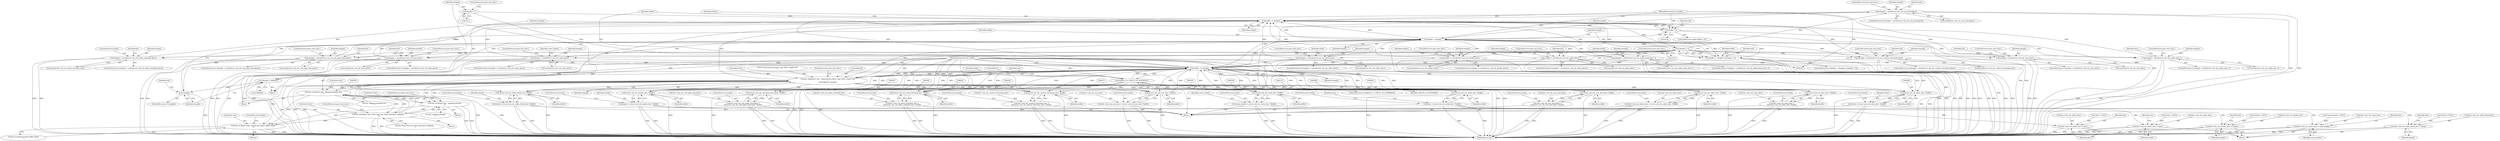 digraph "0_linux_2e1c42391ff2556387b3cb6308b24f6f65619feb@API" {
"1000262" [label="(Call,elength < sizeof(struct usb_cdc_acm_descriptor))"];
"1000171" [label="(Call,buflen < elength)"];
"1000146" [label="(Call,buflen > 0)"];
"1000426" [label="(Call,buflen -= elength)"];
"1000325" [label="(Call,elength < sizeof(struct usb_cdc_mdlm_desc *))"];
"1000174" [label="(Call,elength < 3)"];
"1000295" [label="(Call,elength < sizeof(struct usb_cdc_call_mgmt_descriptor))"];
"1000391" [label="(Call,elength < sizeof(struct usb_cdc_mbim_extended_desc))"];
"1000310" [label="(Call,elength < sizeof(struct usb_cdc_dmm_desc))"];
"1000165" [label="(Call,elength = 1)"];
"1000262" [label="(Call,elength < sizeof(struct usb_cdc_acm_descriptor))"];
"1000206" [label="(Call,elength < sizeof(struct usb_cdc_union_desc))"];
"1000277" [label="(Call,elength != sizeof(struct usb_cdc_ether_desc))"];
"1000244" [label="(Call,elength != sizeof(struct usb_cdc_header_desc))"];
"1000376" [label="(Call,elength < sizeof(struct usb_cdc_mbim_desc))"];
"1000343" [label="(Call,elength < sizeof(struct usb_cdc_mdlm_detail_desc *))"];
"1000229" [label="(Call,elength < sizeof(struct usb_cdc_country_functional_desc))"];
"1000412" [label="(Call,dev_dbg(&intf->dev, \"Ignoring descriptor: type %02x, length %ud\n\",\n\t\t\t\t\tbuffer[2], elength))"];
"1000159" [label="(Call,dev_err(&intf->dev, \"skipping garbage byte\n\"))"];
"1000192" [label="(Call,dev_err(&intf->dev, \"skipping garbage\n\"))"];
"1000214" [label="(Call,dev_err(&intf->dev, \"More than one union descriptor, skipping ...\n\"))"];
"1000429" [label="(Call,buffer += elength)"];
"1000361" [label="(Call,elength < sizeof(struct usb_cdc_ncm_desc))"];
"1000355" [label="(Call,(struct usb_cdc_mdlm_detail_desc *)buffer)"];
"1000186" [label="(Call,buffer[1] != USB_DT_CS_INTERFACE)"];
"1000107" [label="(MethodParameterIn,u8 *buffer)"];
"1000385" [label="(Call,(struct usb_cdc_mbim_desc *)buffer)"];
"1000271" [label="(Call,(struct usb_cdc_acm_descriptor *)buffer)"];
"1000319" [label="(Call,(struct usb_cdc_dmm_desc *)buffer)"];
"1000337" [label="(Call,(struct usb_cdc_mdlm_desc *)buffer)"];
"1000289" [label="(Call,(struct usb_cdc_ether_desc *)buffer)"];
"1000223" [label="(Call,(struct usb_cdc_union_desc *)buffer)"];
"1000238" [label="(Call,(struct usb_cdc_country_functional_desc *)buffer)"];
"1000400" [label="(Call,(struct usb_cdc_mbim_extended_desc *)buffer)"];
"1000256" [label="(Call,(struct usb_cdc_header_desc *)buffer)"];
"1000304" [label="(Call,(struct usb_cdc_call_mgmt_descriptor *)buffer)"];
"1000370" [label="(Call,(struct usb_cdc_ncm_desc *)buffer)"];
"1000108" [label="(MethodParameterIn,int buflen)"];
"1000156" [label="(Call,!elength)"];
"1000150" [label="(Call,elength = buffer[0])"];
"1000170" [label="(Call,(buflen < elength) || (elength < 3))"];
"1000221" [label="(Call,union_header = (struct usb_cdc_union_desc *)buffer)"];
"1000432" [label="(Call,hdr->usb_cdc_union_desc = union_header)"];
"1000234" [label="(Call,hdr->usb_cdc_country_functional_desc =\n\t\t\t\t(struct usb_cdc_country_functional_desc *)buffer)"];
"1000254" [label="(Call,header = (struct usb_cdc_header_desc *)buffer)"];
"1000437" [label="(Call,hdr->usb_cdc_header_desc = header)"];
"1000267" [label="(Call,hdr->usb_cdc_acm_descriptor =\n\t\t\t\t(struct usb_cdc_acm_descriptor *)buffer)"];
"1000287" [label="(Call,ether = (struct usb_cdc_ether_desc *)buffer)"];
"1000452" [label="(Call,hdr->usb_cdc_ether_desc = ether)"];
"1000300" [label="(Call,hdr->usb_cdc_call_mgmt_descriptor =\n\t\t\t\t(struct usb_cdc_call_mgmt_descriptor *)buffer)"];
"1000315" [label="(Call,hdr->usb_cdc_dmm_desc =\n\t\t\t\t(struct usb_cdc_dmm_desc *)buffer)"];
"1000335" [label="(Call,desc = (struct usb_cdc_mdlm_desc *)buffer)"];
"1000447" [label="(Call,hdr->usb_cdc_mdlm_desc = desc)"];
"1000353" [label="(Call,detail = (struct usb_cdc_mdlm_detail_desc *)buffer)"];
"1000442" [label="(Call,hdr->usb_cdc_mdlm_detail_desc = detail)"];
"1000366" [label="(Call,hdr->usb_cdc_ncm_desc = (struct usb_cdc_ncm_desc *)buffer)"];
"1000381" [label="(Call,hdr->usb_cdc_mbim_desc = (struct usb_cdc_mbim_desc *)buffer)"];
"1000396" [label="(Call,hdr->usb_cdc_mbim_extended_desc =\n\t\t\t\t(struct usb_cdc_mbim_extended_desc *)buffer)"];
"1000178" [label="(Call,dev_err(&intf->dev, \"invalid descriptor buffer length\n\"))"];
"1000281" [label="(ControlStructure,goto next_desc;)"];
"1000321" [label="(Identifier,buffer)"];
"1000222" [label="(Identifier,union_header)"];
"1000458" [label="(Identifier,cnt)"];
"1000273" [label="(Identifier,buffer)"];
"1000312" [label="(Call,sizeof(struct usb_cdc_dmm_desc))"];
"1000188" [label="(Identifier,buffer)"];
"1000240" [label="(Identifier,buffer)"];
"1000192" [label="(Call,dev_err(&intf->dev, \"skipping garbage\n\"))"];
"1000421" [label="(Identifier,elength)"];
"1000393" [label="(Call,sizeof(struct usb_cdc_mbim_extended_desc))"];
"1000354" [label="(Identifier,detail)"];
"1000439" [label="(Identifier,hdr)"];
"1000373" [label="(ControlStructure,break;)"];
"1000266" [label="(ControlStructure,goto next_desc;)"];
"1000381" [label="(Call,hdr->usb_cdc_mbim_desc = (struct usb_cdc_mbim_desc *)buffer)"];
"1000262" [label="(Call,elength < sizeof(struct usb_cdc_acm_descriptor))"];
"1000205" [label="(ControlStructure,if (elength < sizeof(struct usb_cdc_union_desc)))"];
"1000454" [label="(Identifier,hdr)"];
"1000183" [label="(Literal,\"invalid descriptor buffer length\n\")"];
"1000219" [label="(Literal,\"More than one union descriptor, skipping ...\n\")"];
"1000291" [label="(Identifier,buffer)"];
"1000347" [label="(ControlStructure,goto next_desc;)"];
"1000310" [label="(Call,elength < sizeof(struct usb_cdc_dmm_desc))"];
"1000443" [label="(Call,hdr->usb_cdc_mdlm_detail_desc)"];
"1000186" [label="(Call,buffer[1] != USB_DT_CS_INTERFACE)"];
"1000109" [label="(Block,)"];
"1000235" [label="(Call,hdr->usb_cdc_country_functional_desc)"];
"1000446" [label="(Identifier,detail)"];
"1000426" [label="(Call,buflen -= elength)"];
"1000327" [label="(Call,sizeof(struct usb_cdc_mdlm_desc *))"];
"1000302" [label="(Identifier,hdr)"];
"1000231" [label="(Call,sizeof(struct usb_cdc_country_functional_desc))"];
"1000208" [label="(Call,sizeof(struct usb_cdc_union_desc))"];
"1000300" [label="(Call,hdr->usb_cdc_call_mgmt_descriptor =\n\t\t\t\t(struct usb_cdc_call_mgmt_descriptor *)buffer)"];
"1000432" [label="(Call,hdr->usb_cdc_union_desc = union_header)"];
"1000119" [label="(Call,*ether = NULL)"];
"1000309" [label="(ControlStructure,if (elength < sizeof(struct usb_cdc_dmm_desc)))"];
"1000166" [label="(Identifier,elength)"];
"1000363" [label="(Call,sizeof(struct usb_cdc_ncm_desc))"];
"1000287" [label="(Call,ether = (struct usb_cdc_ether_desc *)buffer)"];
"1000172" [label="(Identifier,buflen)"];
"1000271" [label="(Call,(struct usb_cdc_acm_descriptor *)buffer)"];
"1000311" [label="(Identifier,elength)"];
"1000256" [label="(Call,(struct usb_cdc_header_desc *)buffer)"];
"1000230" [label="(Identifier,elength)"];
"1000413" [label="(Call,&intf->dev)"];
"1000250" [label="(Identifier,header)"];
"1000431" [label="(Identifier,elength)"];
"1000391" [label="(Call,elength < sizeof(struct usb_cdc_mbim_extended_desc))"];
"1000304" [label="(Call,(struct usb_cdc_call_mgmt_descriptor *)buffer)"];
"1000314" [label="(ControlStructure,goto next_desc;)"];
"1000355" [label="(Call,(struct usb_cdc_mdlm_detail_desc *)buffer)"];
"1000372" [label="(Identifier,buffer)"];
"1000390" [label="(ControlStructure,if (elength < sizeof(struct usb_cdc_mbim_extended_desc)))"];
"1000368" [label="(Identifier,hdr)"];
"1000375" [label="(ControlStructure,if (elength < sizeof(struct usb_cdc_mbim_desc)))"];
"1000258" [label="(Identifier,buffer)"];
"1000448" [label="(Call,hdr->usb_cdc_mdlm_desc)"];
"1000412" [label="(Call,dev_dbg(&intf->dev, \"Ignoring descriptor: type %02x, length %ud\n\",\n\t\t\t\t\tbuffer[2], elength))"];
"1000292" [label="(ControlStructure,break;)"];
"1000127" [label="(Call,*desc = NULL)"];
"1000263" [label="(Identifier,elength)"];
"1000269" [label="(Identifier,hdr)"];
"1000331" [label="(Identifier,desc)"];
"1000241" [label="(ControlStructure,break;)"];
"1000151" [label="(Identifier,elength)"];
"1000377" [label="(Identifier,elength)"];
"1000388" [label="(ControlStructure,break;)"];
"1000255" [label="(Identifier,header)"];
"1000335" [label="(Call,desc = (struct usb_cdc_mdlm_desc *)buffer)"];
"1000459" [label="(MethodReturn,int)"];
"1000382" [label="(Call,hdr->usb_cdc_mbim_desc)"];
"1000343" [label="(Call,elength < sizeof(struct usb_cdc_mdlm_detail_desc *))"];
"1000246" [label="(Call,sizeof(struct usb_cdc_header_desc))"];
"1000380" [label="(ControlStructure,goto next_desc;)"];
"1000324" [label="(ControlStructure,if (elength < sizeof(struct usb_cdc_mdlm_desc *)))"];
"1000289" [label="(Call,(struct usb_cdc_ether_desc *)buffer)"];
"1000316" [label="(Call,hdr->usb_cdc_dmm_desc)"];
"1000387" [label="(Identifier,buffer)"];
"1000181" [label="(Identifier,intf)"];
"1000223" [label="(Call,(struct usb_cdc_union_desc *)buffer)"];
"1000322" [label="(ControlStructure,break;)"];
"1000185" [label="(ControlStructure,if (buffer[1] != USB_DT_CS_INTERFACE))"];
"1000397" [label="(Call,hdr->usb_cdc_mbim_extended_desc)"];
"1000370" [label="(Call,(struct usb_cdc_ncm_desc *)buffer)"];
"1000274" [label="(ControlStructure,break;)"];
"1000162" [label="(Identifier,intf)"];
"1000276" [label="(ControlStructure,if (elength != sizeof(struct usb_cdc_ether_desc)))"];
"1000111" [label="(Call,*union_header = NULL)"];
"1000108" [label="(MethodParameterIn,int buflen)"];
"1000429" [label="(Call,buffer += elength)"];
"1000294" [label="(ControlStructure,if (elength < sizeof(struct usb_cdc_call_mgmt_descriptor)))"];
"1000165" [label="(Call,elength = 1)"];
"1000215" [label="(Call,&intf->dev)"];
"1000171" [label="(Call,buflen < elength)"];
"1000361" [label="(Call,elength < sizeof(struct usb_cdc_ncm_desc))"];
"1000395" [label="(ControlStructure,break;)"];
"1000164" [label="(Literal,\"skipping garbage byte\n\")"];
"1000267" [label="(Call,hdr->usb_cdc_acm_descriptor =\n\t\t\t\t(struct usb_cdc_acm_descriptor *)buffer)"];
"1000366" [label="(Call,hdr->usb_cdc_ncm_desc = (struct usb_cdc_ncm_desc *)buffer)"];
"1000417" [label="(Literal,\"Ignoring descriptor: type %02x, length %ud\n\")"];
"1000342" [label="(ControlStructure,if (elength < sizeof(struct usb_cdc_mdlm_detail_desc *)))"];
"1000243" [label="(ControlStructure,if (elength != sizeof(struct usb_cdc_header_desc)))"];
"1000288" [label="(Identifier,ether)"];
"1000453" [label="(Call,hdr->usb_cdc_ether_desc)"];
"1000437" [label="(Call,hdr->usb_cdc_header_desc = header)"];
"1000147" [label="(Identifier,buflen)"];
"1000317" [label="(Identifier,hdr)"];
"1000177" [label="(Block,)"];
"1000149" [label="(Block,)"];
"1000244" [label="(Call,elength != sizeof(struct usb_cdc_header_desc))"];
"1000233" [label="(ControlStructure,goto next_desc;)"];
"1000168" [label="(ControlStructure,goto next_desc;)"];
"1000430" [label="(Identifier,buffer)"];
"1000238" [label="(Call,(struct usb_cdc_country_functional_desc *)buffer)"];
"1000402" [label="(Identifier,buffer)"];
"1000349" [label="(Identifier,detail)"];
"1000306" [label="(Identifier,buffer)"];
"1000452" [label="(Call,hdr->usb_cdc_ether_desc = ether)"];
"1000444" [label="(Identifier,hdr)"];
"1000398" [label="(Identifier,hdr)"];
"1000170" [label="(Call,(buflen < elength) || (elength < 3))"];
"1000248" [label="(ControlStructure,goto next_desc;)"];
"1000190" [label="(Identifier,USB_DT_CS_INTERFACE)"];
"1000254" [label="(Call,header = (struct usb_cdc_header_desc *)buffer)"];
"1000301" [label="(Call,hdr->usb_cdc_call_mgmt_descriptor)"];
"1000400" [label="(Call,(struct usb_cdc_mbim_extended_desc *)buffer)"];
"1000174" [label="(Call,elength < 3)"];
"1000158" [label="(Block,)"];
"1000353" [label="(Call,detail = (struct usb_cdc_mdlm_detail_desc *)buffer)"];
"1000449" [label="(Identifier,hdr)"];
"1000193" [label="(Call,&intf->dev)"];
"1000178" [label="(Call,dev_err(&intf->dev, \"invalid descriptor buffer length\n\"))"];
"1000261" [label="(ControlStructure,if (elength < sizeof(struct usb_cdc_acm_descriptor)))"];
"1000340" [label="(ControlStructure,break;)"];
"1000295" [label="(Call,elength < sizeof(struct usb_cdc_call_mgmt_descriptor))"];
"1000329" [label="(ControlStructure,goto next_desc;)"];
"1000169" [label="(ControlStructure,if ((buflen < elength) || (elength < 3)))"];
"1000226" [label="(ControlStructure,break;)"];
"1000451" [label="(Identifier,desc)"];
"1000360" [label="(ControlStructure,if (elength < sizeof(struct usb_cdc_ncm_desc)))"];
"1000206" [label="(Call,elength < sizeof(struct usb_cdc_union_desc))"];
"1000115" [label="(Call,*header = NULL)"];
"1000447" [label="(Call,hdr->usb_cdc_mdlm_desc = desc)"];
"1000176" [label="(Literal,3)"];
"1000299" [label="(ControlStructure,goto next_desc;)"];
"1000283" [label="(Identifier,ether)"];
"1000210" [label="(ControlStructure,goto next_desc;)"];
"1000236" [label="(Identifier,hdr)"];
"1000203" [label="(Block,)"];
"1000264" [label="(Call,sizeof(struct usb_cdc_acm_descriptor))"];
"1000278" [label="(Identifier,elength)"];
"1000396" [label="(Call,hdr->usb_cdc_mbim_extended_desc =\n\t\t\t\t(struct usb_cdc_mbim_extended_desc *)buffer)"];
"1000150" [label="(Call,elength = buffer[0])"];
"1000365" [label="(ControlStructure,goto next_desc;)"];
"1000319" [label="(Call,(struct usb_cdc_dmm_desc *)buffer)"];
"1000167" [label="(Literal,1)"];
"1000145" [label="(ControlStructure,while (buflen > 0))"];
"1000296" [label="(Identifier,elength)"];
"1000201" [label="(Identifier,buffer)"];
"1000357" [label="(Identifier,buffer)"];
"1000220" [label="(ControlStructure,goto next_desc;)"];
"1000268" [label="(Call,hdr->usb_cdc_acm_descriptor)"];
"1000245" [label="(Identifier,elength)"];
"1000433" [label="(Call,hdr->usb_cdc_union_desc)"];
"1000307" [label="(ControlStructure,break;)"];
"1000197" [label="(Literal,\"skipping garbage\n\")"];
"1000383" [label="(Identifier,hdr)"];
"1000157" [label="(Identifier,elength)"];
"1000442" [label="(Call,hdr->usb_cdc_mdlm_detail_desc = detail)"];
"1000234" [label="(Call,hdr->usb_cdc_country_functional_desc =\n\t\t\t\t(struct usb_cdc_country_functional_desc *)buffer)"];
"1000123" [label="(Call,*detail = NULL)"];
"1000358" [label="(ControlStructure,break;)"];
"1000337" [label="(Call,(struct usb_cdc_mdlm_desc *)buffer)"];
"1000107" [label="(MethodParameterIn,u8 *buffer)"];
"1000326" [label="(Identifier,elength)"];
"1000155" [label="(ControlStructure,if (!elength))"];
"1000438" [label="(Call,hdr->usb_cdc_header_desc)"];
"1000441" [label="(Identifier,header)"];
"1000385" [label="(Call,(struct usb_cdc_mbim_desc *)buffer)"];
"1000212" [label="(Identifier,union_header)"];
"1000148" [label="(Literal,0)"];
"1000187" [label="(Call,buffer[1])"];
"1000422" [label="(ControlStructure,goto next_desc;)"];
"1000378" [label="(Call,sizeof(struct usb_cdc_mbim_desc))"];
"1000159" [label="(Call,dev_err(&intf->dev, \"skipping garbage byte\n\"))"];
"1000367" [label="(Call,hdr->usb_cdc_ncm_desc)"];
"1000427" [label="(Identifier,buflen)"];
"1000345" [label="(Call,sizeof(struct usb_cdc_mdlm_detail_desc *))"];
"1000184" [label="(ControlStructure,break;)"];
"1000207" [label="(Identifier,elength)"];
"1000214" [label="(Call,dev_err(&intf->dev, \"More than one union descriptor, skipping ...\n\"))"];
"1000344" [label="(Identifier,elength)"];
"1000221" [label="(Call,union_header = (struct usb_cdc_union_desc *)buffer)"];
"1000403" [label="(ControlStructure,break;)"];
"1000315" [label="(Call,hdr->usb_cdc_dmm_desc =\n\t\t\t\t(struct usb_cdc_dmm_desc *)buffer)"];
"1000456" [label="(Identifier,ether)"];
"1000229" [label="(Call,elength < sizeof(struct usb_cdc_country_functional_desc))"];
"1000228" [label="(ControlStructure,if (elength < sizeof(struct usb_cdc_country_functional_desc)))"];
"1000336" [label="(Identifier,desc)"];
"1000152" [label="(Call,buffer[0])"];
"1000418" [label="(Call,buffer[2])"];
"1000225" [label="(Identifier,buffer)"];
"1000195" [label="(Identifier,intf)"];
"1000173" [label="(Identifier,elength)"];
"1000362" [label="(Identifier,elength)"];
"1000428" [label="(Identifier,elength)"];
"1000325" [label="(Call,elength < sizeof(struct usb_cdc_mdlm_desc *))"];
"1000259" [label="(ControlStructure,break;)"];
"1000156" [label="(Call,!elength)"];
"1000392" [label="(Identifier,elength)"];
"1000279" [label="(Call,sizeof(struct usb_cdc_ether_desc))"];
"1000198" [label="(ControlStructure,goto next_desc;)"];
"1000297" [label="(Call,sizeof(struct usb_cdc_call_mgmt_descriptor))"];
"1000191" [label="(Block,)"];
"1000436" [label="(Identifier,union_header)"];
"1000179" [label="(Call,&intf->dev)"];
"1000160" [label="(Call,&intf->dev)"];
"1000339" [label="(Identifier,buffer)"];
"1000175" [label="(Identifier,elength)"];
"1000146" [label="(Call,buflen > 0)"];
"1000434" [label="(Identifier,hdr)"];
"1000213" [label="(Block,)"];
"1000376" [label="(Call,elength < sizeof(struct usb_cdc_mbim_desc))"];
"1000277" [label="(Call,elength != sizeof(struct usb_cdc_ether_desc))"];
"1000262" -> "1000261"  [label="AST: "];
"1000262" -> "1000264"  [label="CFG: "];
"1000263" -> "1000262"  [label="AST: "];
"1000264" -> "1000262"  [label="AST: "];
"1000266" -> "1000262"  [label="CFG: "];
"1000269" -> "1000262"  [label="CFG: "];
"1000262" -> "1000459"  [label="DDG: "];
"1000262" -> "1000459"  [label="DDG: "];
"1000171" -> "1000262"  [label="DDG: "];
"1000174" -> "1000262"  [label="DDG: "];
"1000262" -> "1000426"  [label="DDG: "];
"1000262" -> "1000429"  [label="DDG: "];
"1000171" -> "1000170"  [label="AST: "];
"1000171" -> "1000173"  [label="CFG: "];
"1000172" -> "1000171"  [label="AST: "];
"1000173" -> "1000171"  [label="AST: "];
"1000175" -> "1000171"  [label="CFG: "];
"1000170" -> "1000171"  [label="CFG: "];
"1000171" -> "1000459"  [label="DDG: "];
"1000171" -> "1000459"  [label="DDG: "];
"1000171" -> "1000170"  [label="DDG: "];
"1000171" -> "1000170"  [label="DDG: "];
"1000146" -> "1000171"  [label="DDG: "];
"1000108" -> "1000171"  [label="DDG: "];
"1000156" -> "1000171"  [label="DDG: "];
"1000171" -> "1000174"  [label="DDG: "];
"1000171" -> "1000206"  [label="DDG: "];
"1000171" -> "1000229"  [label="DDG: "];
"1000171" -> "1000244"  [label="DDG: "];
"1000171" -> "1000277"  [label="DDG: "];
"1000171" -> "1000295"  [label="DDG: "];
"1000171" -> "1000310"  [label="DDG: "];
"1000171" -> "1000325"  [label="DDG: "];
"1000171" -> "1000343"  [label="DDG: "];
"1000171" -> "1000361"  [label="DDG: "];
"1000171" -> "1000376"  [label="DDG: "];
"1000171" -> "1000391"  [label="DDG: "];
"1000171" -> "1000412"  [label="DDG: "];
"1000171" -> "1000426"  [label="DDG: "];
"1000171" -> "1000426"  [label="DDG: "];
"1000171" -> "1000429"  [label="DDG: "];
"1000146" -> "1000145"  [label="AST: "];
"1000146" -> "1000148"  [label="CFG: "];
"1000147" -> "1000146"  [label="AST: "];
"1000148" -> "1000146"  [label="AST: "];
"1000151" -> "1000146"  [label="CFG: "];
"1000434" -> "1000146"  [label="CFG: "];
"1000146" -> "1000459"  [label="DDG: "];
"1000146" -> "1000459"  [label="DDG: "];
"1000426" -> "1000146"  [label="DDG: "];
"1000108" -> "1000146"  [label="DDG: "];
"1000146" -> "1000426"  [label="DDG: "];
"1000426" -> "1000149"  [label="AST: "];
"1000426" -> "1000428"  [label="CFG: "];
"1000427" -> "1000426"  [label="AST: "];
"1000428" -> "1000426"  [label="AST: "];
"1000430" -> "1000426"  [label="CFG: "];
"1000325" -> "1000426"  [label="DDG: "];
"1000295" -> "1000426"  [label="DDG: "];
"1000391" -> "1000426"  [label="DDG: "];
"1000310" -> "1000426"  [label="DDG: "];
"1000165" -> "1000426"  [label="DDG: "];
"1000206" -> "1000426"  [label="DDG: "];
"1000277" -> "1000426"  [label="DDG: "];
"1000244" -> "1000426"  [label="DDG: "];
"1000174" -> "1000426"  [label="DDG: "];
"1000376" -> "1000426"  [label="DDG: "];
"1000343" -> "1000426"  [label="DDG: "];
"1000229" -> "1000426"  [label="DDG: "];
"1000412" -> "1000426"  [label="DDG: "];
"1000361" -> "1000426"  [label="DDG: "];
"1000108" -> "1000426"  [label="DDG: "];
"1000325" -> "1000324"  [label="AST: "];
"1000325" -> "1000327"  [label="CFG: "];
"1000326" -> "1000325"  [label="AST: "];
"1000327" -> "1000325"  [label="AST: "];
"1000329" -> "1000325"  [label="CFG: "];
"1000331" -> "1000325"  [label="CFG: "];
"1000325" -> "1000459"  [label="DDG: "];
"1000325" -> "1000459"  [label="DDG: "];
"1000174" -> "1000325"  [label="DDG: "];
"1000325" -> "1000429"  [label="DDG: "];
"1000174" -> "1000170"  [label="AST: "];
"1000174" -> "1000176"  [label="CFG: "];
"1000175" -> "1000174"  [label="AST: "];
"1000176" -> "1000174"  [label="AST: "];
"1000170" -> "1000174"  [label="CFG: "];
"1000174" -> "1000459"  [label="DDG: "];
"1000174" -> "1000170"  [label="DDG: "];
"1000174" -> "1000170"  [label="DDG: "];
"1000174" -> "1000206"  [label="DDG: "];
"1000174" -> "1000229"  [label="DDG: "];
"1000174" -> "1000244"  [label="DDG: "];
"1000174" -> "1000277"  [label="DDG: "];
"1000174" -> "1000295"  [label="DDG: "];
"1000174" -> "1000310"  [label="DDG: "];
"1000174" -> "1000343"  [label="DDG: "];
"1000174" -> "1000361"  [label="DDG: "];
"1000174" -> "1000376"  [label="DDG: "];
"1000174" -> "1000391"  [label="DDG: "];
"1000174" -> "1000412"  [label="DDG: "];
"1000174" -> "1000429"  [label="DDG: "];
"1000295" -> "1000294"  [label="AST: "];
"1000295" -> "1000297"  [label="CFG: "];
"1000296" -> "1000295"  [label="AST: "];
"1000297" -> "1000295"  [label="AST: "];
"1000299" -> "1000295"  [label="CFG: "];
"1000302" -> "1000295"  [label="CFG: "];
"1000295" -> "1000459"  [label="DDG: "];
"1000295" -> "1000459"  [label="DDG: "];
"1000295" -> "1000429"  [label="DDG: "];
"1000391" -> "1000390"  [label="AST: "];
"1000391" -> "1000393"  [label="CFG: "];
"1000392" -> "1000391"  [label="AST: "];
"1000393" -> "1000391"  [label="AST: "];
"1000395" -> "1000391"  [label="CFG: "];
"1000398" -> "1000391"  [label="CFG: "];
"1000391" -> "1000459"  [label="DDG: "];
"1000391" -> "1000459"  [label="DDG: "];
"1000391" -> "1000429"  [label="DDG: "];
"1000310" -> "1000309"  [label="AST: "];
"1000310" -> "1000312"  [label="CFG: "];
"1000311" -> "1000310"  [label="AST: "];
"1000312" -> "1000310"  [label="AST: "];
"1000314" -> "1000310"  [label="CFG: "];
"1000317" -> "1000310"  [label="CFG: "];
"1000310" -> "1000459"  [label="DDG: "];
"1000310" -> "1000459"  [label="DDG: "];
"1000310" -> "1000429"  [label="DDG: "];
"1000165" -> "1000158"  [label="AST: "];
"1000165" -> "1000167"  [label="CFG: "];
"1000166" -> "1000165"  [label="AST: "];
"1000167" -> "1000165"  [label="AST: "];
"1000168" -> "1000165"  [label="CFG: "];
"1000165" -> "1000429"  [label="DDG: "];
"1000206" -> "1000205"  [label="AST: "];
"1000206" -> "1000208"  [label="CFG: "];
"1000207" -> "1000206"  [label="AST: "];
"1000208" -> "1000206"  [label="AST: "];
"1000210" -> "1000206"  [label="CFG: "];
"1000212" -> "1000206"  [label="CFG: "];
"1000206" -> "1000459"  [label="DDG: "];
"1000206" -> "1000459"  [label="DDG: "];
"1000206" -> "1000429"  [label="DDG: "];
"1000277" -> "1000276"  [label="AST: "];
"1000277" -> "1000279"  [label="CFG: "];
"1000278" -> "1000277"  [label="AST: "];
"1000279" -> "1000277"  [label="AST: "];
"1000281" -> "1000277"  [label="CFG: "];
"1000283" -> "1000277"  [label="CFG: "];
"1000277" -> "1000459"  [label="DDG: "];
"1000277" -> "1000459"  [label="DDG: "];
"1000277" -> "1000429"  [label="DDG: "];
"1000244" -> "1000243"  [label="AST: "];
"1000244" -> "1000246"  [label="CFG: "];
"1000245" -> "1000244"  [label="AST: "];
"1000246" -> "1000244"  [label="AST: "];
"1000248" -> "1000244"  [label="CFG: "];
"1000250" -> "1000244"  [label="CFG: "];
"1000244" -> "1000459"  [label="DDG: "];
"1000244" -> "1000459"  [label="DDG: "];
"1000244" -> "1000429"  [label="DDG: "];
"1000376" -> "1000375"  [label="AST: "];
"1000376" -> "1000378"  [label="CFG: "];
"1000377" -> "1000376"  [label="AST: "];
"1000378" -> "1000376"  [label="AST: "];
"1000380" -> "1000376"  [label="CFG: "];
"1000383" -> "1000376"  [label="CFG: "];
"1000376" -> "1000459"  [label="DDG: "];
"1000376" -> "1000459"  [label="DDG: "];
"1000376" -> "1000429"  [label="DDG: "];
"1000343" -> "1000342"  [label="AST: "];
"1000343" -> "1000345"  [label="CFG: "];
"1000344" -> "1000343"  [label="AST: "];
"1000345" -> "1000343"  [label="AST: "];
"1000347" -> "1000343"  [label="CFG: "];
"1000349" -> "1000343"  [label="CFG: "];
"1000343" -> "1000459"  [label="DDG: "];
"1000343" -> "1000459"  [label="DDG: "];
"1000343" -> "1000429"  [label="DDG: "];
"1000229" -> "1000228"  [label="AST: "];
"1000229" -> "1000231"  [label="CFG: "];
"1000230" -> "1000229"  [label="AST: "];
"1000231" -> "1000229"  [label="AST: "];
"1000233" -> "1000229"  [label="CFG: "];
"1000236" -> "1000229"  [label="CFG: "];
"1000229" -> "1000459"  [label="DDG: "];
"1000229" -> "1000459"  [label="DDG: "];
"1000229" -> "1000429"  [label="DDG: "];
"1000412" -> "1000203"  [label="AST: "];
"1000412" -> "1000421"  [label="CFG: "];
"1000413" -> "1000412"  [label="AST: "];
"1000417" -> "1000412"  [label="AST: "];
"1000418" -> "1000412"  [label="AST: "];
"1000421" -> "1000412"  [label="AST: "];
"1000422" -> "1000412"  [label="CFG: "];
"1000412" -> "1000459"  [label="DDG: "];
"1000412" -> "1000459"  [label="DDG: "];
"1000412" -> "1000459"  [label="DDG: "];
"1000412" -> "1000159"  [label="DDG: "];
"1000412" -> "1000178"  [label="DDG: "];
"1000412" -> "1000192"  [label="DDG: "];
"1000412" -> "1000214"  [label="DDG: "];
"1000412" -> "1000223"  [label="DDG: "];
"1000412" -> "1000238"  [label="DDG: "];
"1000412" -> "1000256"  [label="DDG: "];
"1000412" -> "1000271"  [label="DDG: "];
"1000412" -> "1000289"  [label="DDG: "];
"1000412" -> "1000304"  [label="DDG: "];
"1000412" -> "1000319"  [label="DDG: "];
"1000412" -> "1000337"  [label="DDG: "];
"1000412" -> "1000355"  [label="DDG: "];
"1000412" -> "1000370"  [label="DDG: "];
"1000412" -> "1000385"  [label="DDG: "];
"1000412" -> "1000400"  [label="DDG: "];
"1000159" -> "1000412"  [label="DDG: "];
"1000192" -> "1000412"  [label="DDG: "];
"1000214" -> "1000412"  [label="DDG: "];
"1000429" -> "1000412"  [label="DDG: "];
"1000107" -> "1000412"  [label="DDG: "];
"1000412" -> "1000429"  [label="DDG: "];
"1000412" -> "1000429"  [label="DDG: "];
"1000159" -> "1000158"  [label="AST: "];
"1000159" -> "1000164"  [label="CFG: "];
"1000160" -> "1000159"  [label="AST: "];
"1000164" -> "1000159"  [label="AST: "];
"1000166" -> "1000159"  [label="CFG: "];
"1000159" -> "1000459"  [label="DDG: "];
"1000159" -> "1000459"  [label="DDG: "];
"1000192" -> "1000159"  [label="DDG: "];
"1000214" -> "1000159"  [label="DDG: "];
"1000159" -> "1000178"  [label="DDG: "];
"1000159" -> "1000192"  [label="DDG: "];
"1000159" -> "1000214"  [label="DDG: "];
"1000192" -> "1000191"  [label="AST: "];
"1000192" -> "1000197"  [label="CFG: "];
"1000193" -> "1000192"  [label="AST: "];
"1000197" -> "1000192"  [label="AST: "];
"1000198" -> "1000192"  [label="CFG: "];
"1000192" -> "1000459"  [label="DDG: "];
"1000192" -> "1000459"  [label="DDG: "];
"1000192" -> "1000178"  [label="DDG: "];
"1000214" -> "1000192"  [label="DDG: "];
"1000192" -> "1000214"  [label="DDG: "];
"1000214" -> "1000213"  [label="AST: "];
"1000214" -> "1000219"  [label="CFG: "];
"1000215" -> "1000214"  [label="AST: "];
"1000219" -> "1000214"  [label="AST: "];
"1000220" -> "1000214"  [label="CFG: "];
"1000214" -> "1000459"  [label="DDG: "];
"1000214" -> "1000459"  [label="DDG: "];
"1000214" -> "1000178"  [label="DDG: "];
"1000429" -> "1000149"  [label="AST: "];
"1000429" -> "1000431"  [label="CFG: "];
"1000430" -> "1000429"  [label="AST: "];
"1000431" -> "1000429"  [label="AST: "];
"1000147" -> "1000429"  [label="CFG: "];
"1000429" -> "1000459"  [label="DDG: "];
"1000429" -> "1000459"  [label="DDG: "];
"1000429" -> "1000150"  [label="DDG: "];
"1000429" -> "1000186"  [label="DDG: "];
"1000429" -> "1000223"  [label="DDG: "];
"1000429" -> "1000238"  [label="DDG: "];
"1000429" -> "1000256"  [label="DDG: "];
"1000429" -> "1000271"  [label="DDG: "];
"1000429" -> "1000289"  [label="DDG: "];
"1000429" -> "1000304"  [label="DDG: "];
"1000429" -> "1000319"  [label="DDG: "];
"1000429" -> "1000337"  [label="DDG: "];
"1000429" -> "1000355"  [label="DDG: "];
"1000429" -> "1000370"  [label="DDG: "];
"1000429" -> "1000385"  [label="DDG: "];
"1000429" -> "1000400"  [label="DDG: "];
"1000361" -> "1000429"  [label="DDG: "];
"1000355" -> "1000429"  [label="DDG: "];
"1000385" -> "1000429"  [label="DDG: "];
"1000271" -> "1000429"  [label="DDG: "];
"1000319" -> "1000429"  [label="DDG: "];
"1000337" -> "1000429"  [label="DDG: "];
"1000289" -> "1000429"  [label="DDG: "];
"1000186" -> "1000429"  [label="DDG: "];
"1000223" -> "1000429"  [label="DDG: "];
"1000238" -> "1000429"  [label="DDG: "];
"1000400" -> "1000429"  [label="DDG: "];
"1000256" -> "1000429"  [label="DDG: "];
"1000304" -> "1000429"  [label="DDG: "];
"1000370" -> "1000429"  [label="DDG: "];
"1000107" -> "1000429"  [label="DDG: "];
"1000361" -> "1000360"  [label="AST: "];
"1000361" -> "1000363"  [label="CFG: "];
"1000362" -> "1000361"  [label="AST: "];
"1000363" -> "1000361"  [label="AST: "];
"1000365" -> "1000361"  [label="CFG: "];
"1000368" -> "1000361"  [label="CFG: "];
"1000361" -> "1000459"  [label="DDG: "];
"1000361" -> "1000459"  [label="DDG: "];
"1000355" -> "1000353"  [label="AST: "];
"1000355" -> "1000357"  [label="CFG: "];
"1000356" -> "1000355"  [label="AST: "];
"1000357" -> "1000355"  [label="AST: "];
"1000353" -> "1000355"  [label="CFG: "];
"1000355" -> "1000459"  [label="DDG: "];
"1000355" -> "1000353"  [label="DDG: "];
"1000186" -> "1000355"  [label="DDG: "];
"1000107" -> "1000355"  [label="DDG: "];
"1000186" -> "1000185"  [label="AST: "];
"1000186" -> "1000190"  [label="CFG: "];
"1000187" -> "1000186"  [label="AST: "];
"1000190" -> "1000186"  [label="AST: "];
"1000195" -> "1000186"  [label="CFG: "];
"1000201" -> "1000186"  [label="CFG: "];
"1000186" -> "1000459"  [label="DDG: "];
"1000186" -> "1000459"  [label="DDG: "];
"1000186" -> "1000459"  [label="DDG: "];
"1000107" -> "1000186"  [label="DDG: "];
"1000186" -> "1000223"  [label="DDG: "];
"1000186" -> "1000238"  [label="DDG: "];
"1000186" -> "1000256"  [label="DDG: "];
"1000186" -> "1000271"  [label="DDG: "];
"1000186" -> "1000289"  [label="DDG: "];
"1000186" -> "1000304"  [label="DDG: "];
"1000186" -> "1000319"  [label="DDG: "];
"1000186" -> "1000337"  [label="DDG: "];
"1000186" -> "1000370"  [label="DDG: "];
"1000186" -> "1000385"  [label="DDG: "];
"1000186" -> "1000400"  [label="DDG: "];
"1000107" -> "1000104"  [label="AST: "];
"1000107" -> "1000459"  [label="DDG: "];
"1000107" -> "1000150"  [label="DDG: "];
"1000107" -> "1000223"  [label="DDG: "];
"1000107" -> "1000238"  [label="DDG: "];
"1000107" -> "1000256"  [label="DDG: "];
"1000107" -> "1000271"  [label="DDG: "];
"1000107" -> "1000289"  [label="DDG: "];
"1000107" -> "1000304"  [label="DDG: "];
"1000107" -> "1000319"  [label="DDG: "];
"1000107" -> "1000337"  [label="DDG: "];
"1000107" -> "1000370"  [label="DDG: "];
"1000107" -> "1000385"  [label="DDG: "];
"1000107" -> "1000400"  [label="DDG: "];
"1000385" -> "1000381"  [label="AST: "];
"1000385" -> "1000387"  [label="CFG: "];
"1000386" -> "1000385"  [label="AST: "];
"1000387" -> "1000385"  [label="AST: "];
"1000381" -> "1000385"  [label="CFG: "];
"1000385" -> "1000459"  [label="DDG: "];
"1000385" -> "1000381"  [label="DDG: "];
"1000271" -> "1000267"  [label="AST: "];
"1000271" -> "1000273"  [label="CFG: "];
"1000272" -> "1000271"  [label="AST: "];
"1000273" -> "1000271"  [label="AST: "];
"1000267" -> "1000271"  [label="CFG: "];
"1000271" -> "1000459"  [label="DDG: "];
"1000271" -> "1000267"  [label="DDG: "];
"1000319" -> "1000315"  [label="AST: "];
"1000319" -> "1000321"  [label="CFG: "];
"1000320" -> "1000319"  [label="AST: "];
"1000321" -> "1000319"  [label="AST: "];
"1000315" -> "1000319"  [label="CFG: "];
"1000319" -> "1000459"  [label="DDG: "];
"1000319" -> "1000315"  [label="DDG: "];
"1000337" -> "1000335"  [label="AST: "];
"1000337" -> "1000339"  [label="CFG: "];
"1000338" -> "1000337"  [label="AST: "];
"1000339" -> "1000337"  [label="AST: "];
"1000335" -> "1000337"  [label="CFG: "];
"1000337" -> "1000459"  [label="DDG: "];
"1000337" -> "1000335"  [label="DDG: "];
"1000289" -> "1000287"  [label="AST: "];
"1000289" -> "1000291"  [label="CFG: "];
"1000290" -> "1000289"  [label="AST: "];
"1000291" -> "1000289"  [label="AST: "];
"1000287" -> "1000289"  [label="CFG: "];
"1000289" -> "1000459"  [label="DDG: "];
"1000289" -> "1000287"  [label="DDG: "];
"1000223" -> "1000221"  [label="AST: "];
"1000223" -> "1000225"  [label="CFG: "];
"1000224" -> "1000223"  [label="AST: "];
"1000225" -> "1000223"  [label="AST: "];
"1000221" -> "1000223"  [label="CFG: "];
"1000223" -> "1000459"  [label="DDG: "];
"1000223" -> "1000221"  [label="DDG: "];
"1000238" -> "1000234"  [label="AST: "];
"1000238" -> "1000240"  [label="CFG: "];
"1000239" -> "1000238"  [label="AST: "];
"1000240" -> "1000238"  [label="AST: "];
"1000234" -> "1000238"  [label="CFG: "];
"1000238" -> "1000459"  [label="DDG: "];
"1000238" -> "1000234"  [label="DDG: "];
"1000400" -> "1000396"  [label="AST: "];
"1000400" -> "1000402"  [label="CFG: "];
"1000401" -> "1000400"  [label="AST: "];
"1000402" -> "1000400"  [label="AST: "];
"1000396" -> "1000400"  [label="CFG: "];
"1000400" -> "1000459"  [label="DDG: "];
"1000400" -> "1000396"  [label="DDG: "];
"1000256" -> "1000254"  [label="AST: "];
"1000256" -> "1000258"  [label="CFG: "];
"1000257" -> "1000256"  [label="AST: "];
"1000258" -> "1000256"  [label="AST: "];
"1000254" -> "1000256"  [label="CFG: "];
"1000256" -> "1000459"  [label="DDG: "];
"1000256" -> "1000254"  [label="DDG: "];
"1000304" -> "1000300"  [label="AST: "];
"1000304" -> "1000306"  [label="CFG: "];
"1000305" -> "1000304"  [label="AST: "];
"1000306" -> "1000304"  [label="AST: "];
"1000300" -> "1000304"  [label="CFG: "];
"1000304" -> "1000459"  [label="DDG: "];
"1000304" -> "1000300"  [label="DDG: "];
"1000370" -> "1000366"  [label="AST: "];
"1000370" -> "1000372"  [label="CFG: "];
"1000371" -> "1000370"  [label="AST: "];
"1000372" -> "1000370"  [label="AST: "];
"1000366" -> "1000370"  [label="CFG: "];
"1000370" -> "1000459"  [label="DDG: "];
"1000370" -> "1000366"  [label="DDG: "];
"1000108" -> "1000104"  [label="AST: "];
"1000108" -> "1000459"  [label="DDG: "];
"1000156" -> "1000155"  [label="AST: "];
"1000156" -> "1000157"  [label="CFG: "];
"1000157" -> "1000156"  [label="AST: "];
"1000162" -> "1000156"  [label="CFG: "];
"1000172" -> "1000156"  [label="CFG: "];
"1000156" -> "1000459"  [label="DDG: "];
"1000150" -> "1000156"  [label="DDG: "];
"1000150" -> "1000149"  [label="AST: "];
"1000150" -> "1000152"  [label="CFG: "];
"1000151" -> "1000150"  [label="AST: "];
"1000152" -> "1000150"  [label="AST: "];
"1000157" -> "1000150"  [label="CFG: "];
"1000150" -> "1000459"  [label="DDG: "];
"1000170" -> "1000169"  [label="AST: "];
"1000181" -> "1000170"  [label="CFG: "];
"1000188" -> "1000170"  [label="CFG: "];
"1000170" -> "1000459"  [label="DDG: "];
"1000170" -> "1000459"  [label="DDG: "];
"1000170" -> "1000459"  [label="DDG: "];
"1000221" -> "1000203"  [label="AST: "];
"1000222" -> "1000221"  [label="AST: "];
"1000226" -> "1000221"  [label="CFG: "];
"1000221" -> "1000459"  [label="DDG: "];
"1000221" -> "1000459"  [label="DDG: "];
"1000221" -> "1000432"  [label="DDG: "];
"1000432" -> "1000109"  [label="AST: "];
"1000432" -> "1000436"  [label="CFG: "];
"1000433" -> "1000432"  [label="AST: "];
"1000436" -> "1000432"  [label="AST: "];
"1000439" -> "1000432"  [label="CFG: "];
"1000432" -> "1000459"  [label="DDG: "];
"1000432" -> "1000459"  [label="DDG: "];
"1000111" -> "1000432"  [label="DDG: "];
"1000234" -> "1000203"  [label="AST: "];
"1000235" -> "1000234"  [label="AST: "];
"1000241" -> "1000234"  [label="CFG: "];
"1000234" -> "1000459"  [label="DDG: "];
"1000234" -> "1000459"  [label="DDG: "];
"1000254" -> "1000203"  [label="AST: "];
"1000255" -> "1000254"  [label="AST: "];
"1000259" -> "1000254"  [label="CFG: "];
"1000254" -> "1000459"  [label="DDG: "];
"1000254" -> "1000459"  [label="DDG: "];
"1000254" -> "1000437"  [label="DDG: "];
"1000437" -> "1000109"  [label="AST: "];
"1000437" -> "1000441"  [label="CFG: "];
"1000438" -> "1000437"  [label="AST: "];
"1000441" -> "1000437"  [label="AST: "];
"1000444" -> "1000437"  [label="CFG: "];
"1000437" -> "1000459"  [label="DDG: "];
"1000437" -> "1000459"  [label="DDG: "];
"1000115" -> "1000437"  [label="DDG: "];
"1000267" -> "1000203"  [label="AST: "];
"1000268" -> "1000267"  [label="AST: "];
"1000274" -> "1000267"  [label="CFG: "];
"1000267" -> "1000459"  [label="DDG: "];
"1000267" -> "1000459"  [label="DDG: "];
"1000287" -> "1000203"  [label="AST: "];
"1000288" -> "1000287"  [label="AST: "];
"1000292" -> "1000287"  [label="CFG: "];
"1000287" -> "1000459"  [label="DDG: "];
"1000287" -> "1000459"  [label="DDG: "];
"1000287" -> "1000452"  [label="DDG: "];
"1000452" -> "1000109"  [label="AST: "];
"1000452" -> "1000456"  [label="CFG: "];
"1000453" -> "1000452"  [label="AST: "];
"1000456" -> "1000452"  [label="AST: "];
"1000458" -> "1000452"  [label="CFG: "];
"1000452" -> "1000459"  [label="DDG: "];
"1000452" -> "1000459"  [label="DDG: "];
"1000119" -> "1000452"  [label="DDG: "];
"1000300" -> "1000203"  [label="AST: "];
"1000301" -> "1000300"  [label="AST: "];
"1000307" -> "1000300"  [label="CFG: "];
"1000300" -> "1000459"  [label="DDG: "];
"1000300" -> "1000459"  [label="DDG: "];
"1000315" -> "1000203"  [label="AST: "];
"1000316" -> "1000315"  [label="AST: "];
"1000322" -> "1000315"  [label="CFG: "];
"1000315" -> "1000459"  [label="DDG: "];
"1000315" -> "1000459"  [label="DDG: "];
"1000335" -> "1000203"  [label="AST: "];
"1000336" -> "1000335"  [label="AST: "];
"1000340" -> "1000335"  [label="CFG: "];
"1000335" -> "1000459"  [label="DDG: "];
"1000335" -> "1000459"  [label="DDG: "];
"1000335" -> "1000447"  [label="DDG: "];
"1000447" -> "1000109"  [label="AST: "];
"1000447" -> "1000451"  [label="CFG: "];
"1000448" -> "1000447"  [label="AST: "];
"1000451" -> "1000447"  [label="AST: "];
"1000454" -> "1000447"  [label="CFG: "];
"1000447" -> "1000459"  [label="DDG: "];
"1000447" -> "1000459"  [label="DDG: "];
"1000127" -> "1000447"  [label="DDG: "];
"1000353" -> "1000203"  [label="AST: "];
"1000354" -> "1000353"  [label="AST: "];
"1000358" -> "1000353"  [label="CFG: "];
"1000353" -> "1000459"  [label="DDG: "];
"1000353" -> "1000459"  [label="DDG: "];
"1000353" -> "1000442"  [label="DDG: "];
"1000442" -> "1000109"  [label="AST: "];
"1000442" -> "1000446"  [label="CFG: "];
"1000443" -> "1000442"  [label="AST: "];
"1000446" -> "1000442"  [label="AST: "];
"1000449" -> "1000442"  [label="CFG: "];
"1000442" -> "1000459"  [label="DDG: "];
"1000442" -> "1000459"  [label="DDG: "];
"1000123" -> "1000442"  [label="DDG: "];
"1000366" -> "1000203"  [label="AST: "];
"1000367" -> "1000366"  [label="AST: "];
"1000373" -> "1000366"  [label="CFG: "];
"1000366" -> "1000459"  [label="DDG: "];
"1000366" -> "1000459"  [label="DDG: "];
"1000381" -> "1000203"  [label="AST: "];
"1000382" -> "1000381"  [label="AST: "];
"1000388" -> "1000381"  [label="CFG: "];
"1000381" -> "1000459"  [label="DDG: "];
"1000381" -> "1000459"  [label="DDG: "];
"1000396" -> "1000203"  [label="AST: "];
"1000397" -> "1000396"  [label="AST: "];
"1000403" -> "1000396"  [label="CFG: "];
"1000396" -> "1000459"  [label="DDG: "];
"1000396" -> "1000459"  [label="DDG: "];
"1000178" -> "1000177"  [label="AST: "];
"1000178" -> "1000183"  [label="CFG: "];
"1000179" -> "1000178"  [label="AST: "];
"1000183" -> "1000178"  [label="AST: "];
"1000184" -> "1000178"  [label="CFG: "];
"1000178" -> "1000459"  [label="DDG: "];
"1000178" -> "1000459"  [label="DDG: "];
}
